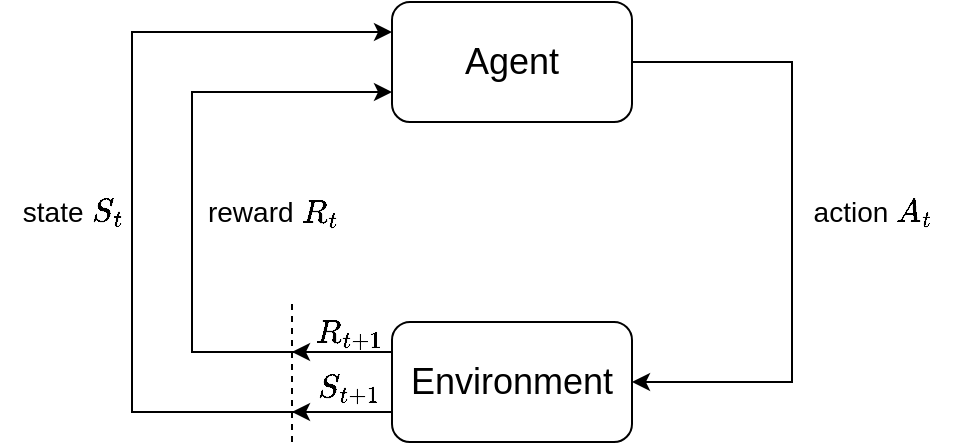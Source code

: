 <mxfile version="26.0.16">
  <diagram name="Page-1" id="6pCkUAGXPt5G6Pt7tTsl">
    <mxGraphModel dx="1115" dy="836" grid="1" gridSize="10" guides="1" tooltips="1" connect="1" arrows="1" fold="1" page="1" pageScale="1" pageWidth="850" pageHeight="1100" math="1" shadow="0">
      <root>
        <mxCell id="0" />
        <mxCell id="1" parent="0" />
        <mxCell id="j8kJ3S9SzkjmekZ7BHem-3" style="edgeStyle=orthogonalEdgeStyle;rounded=0;orthogonalLoop=1;jettySize=auto;html=1;exitX=1;exitY=0.5;exitDx=0;exitDy=0;entryX=1;entryY=0.5;entryDx=0;entryDy=0;" parent="1" source="j8kJ3S9SzkjmekZ7BHem-1" target="j8kJ3S9SzkjmekZ7BHem-2" edge="1">
          <mxGeometry relative="1" as="geometry">
            <Array as="points">
              <mxPoint x="530" y="250" />
              <mxPoint x="530" y="410" />
            </Array>
          </mxGeometry>
        </mxCell>
        <mxCell id="j8kJ3S9SzkjmekZ7BHem-4" value="&lt;font style=&quot;font-size: 14px;&quot;&gt;action \(A_t\)&lt;/font&gt;" style="edgeLabel;html=1;align=center;verticalAlign=middle;resizable=0;points=[];" parent="j8kJ3S9SzkjmekZ7BHem-3" vertex="1" connectable="0">
          <mxGeometry x="-0.028" y="-2" relative="1" as="geometry">
            <mxPoint x="42" y="-1" as="offset" />
          </mxGeometry>
        </mxCell>
        <mxCell id="j8kJ3S9SzkjmekZ7BHem-1" value="&lt;font style=&quot;font-size: 18px;&quot;&gt;Agent&lt;/font&gt;" style="rounded=1;whiteSpace=wrap;html=1;" parent="1" vertex="1">
          <mxGeometry x="330" y="220" width="120" height="60" as="geometry" />
        </mxCell>
        <mxCell id="j8kJ3S9SzkjmekZ7BHem-5" style="edgeStyle=orthogonalEdgeStyle;rounded=0;orthogonalLoop=1;jettySize=auto;html=1;exitX=0;exitY=0.75;exitDx=0;exitDy=0;entryX=0;entryY=0.25;entryDx=0;entryDy=0;" parent="1" source="j8kJ3S9SzkjmekZ7BHem-2" target="j8kJ3S9SzkjmekZ7BHem-1" edge="1">
          <mxGeometry relative="1" as="geometry">
            <Array as="points">
              <mxPoint x="200" y="425" />
              <mxPoint x="200" y="235" />
            </Array>
          </mxGeometry>
        </mxCell>
        <mxCell id="j8kJ3S9SzkjmekZ7BHem-6" value="&lt;font style=&quot;font-size: 14px;&quot;&gt;state \(S_t\)&lt;/font&gt;" style="edgeLabel;html=1;align=center;verticalAlign=middle;resizable=0;points=[];" parent="j8kJ3S9SzkjmekZ7BHem-5" vertex="1" connectable="0">
          <mxGeometry x="0.029" y="1" relative="1" as="geometry">
            <mxPoint x="-29" y="1" as="offset" />
          </mxGeometry>
        </mxCell>
        <mxCell id="j8kJ3S9SzkjmekZ7BHem-7" style="edgeStyle=orthogonalEdgeStyle;rounded=0;orthogonalLoop=1;jettySize=auto;html=1;exitX=0;exitY=0.25;exitDx=0;exitDy=0;entryX=0;entryY=0.75;entryDx=0;entryDy=0;" parent="1" source="j8kJ3S9SzkjmekZ7BHem-2" target="j8kJ3S9SzkjmekZ7BHem-1" edge="1">
          <mxGeometry relative="1" as="geometry">
            <Array as="points">
              <mxPoint x="230" y="395" />
              <mxPoint x="230" y="265" />
            </Array>
          </mxGeometry>
        </mxCell>
        <mxCell id="j8kJ3S9SzkjmekZ7BHem-8" value="&lt;font style=&quot;font-size: 14px;&quot;&gt;reward \(R_t\)&lt;/font&gt;" style="edgeLabel;html=1;align=center;verticalAlign=middle;resizable=0;points=[];" parent="j8kJ3S9SzkjmekZ7BHem-7" vertex="1" connectable="0">
          <mxGeometry x="0.015" y="1" relative="1" as="geometry">
            <mxPoint x="41" y="-3" as="offset" />
          </mxGeometry>
        </mxCell>
        <mxCell id="j8kJ3S9SzkjmekZ7BHem-2" value="&lt;font style=&quot;font-size: 18px;&quot;&gt;Environment&lt;/font&gt;" style="rounded=1;whiteSpace=wrap;html=1;" parent="1" vertex="1">
          <mxGeometry x="330" y="380" width="120" height="60" as="geometry" />
        </mxCell>
        <mxCell id="j8kJ3S9SzkjmekZ7BHem-9" value="" style="endArrow=none;dashed=1;html=1;rounded=0;strokeColor=default;" parent="1" edge="1">
          <mxGeometry width="50" height="50" relative="1" as="geometry">
            <mxPoint x="280" y="440" as="sourcePoint" />
            <mxPoint x="280" y="370" as="targetPoint" />
          </mxGeometry>
        </mxCell>
        <mxCell id="j8kJ3S9SzkjmekZ7BHem-10" value="" style="endArrow=classic;html=1;rounded=0;exitX=0;exitY=0.25;exitDx=0;exitDy=0;" parent="1" source="j8kJ3S9SzkjmekZ7BHem-2" edge="1">
          <mxGeometry width="50" height="50" relative="1" as="geometry">
            <mxPoint x="320" y="390" as="sourcePoint" />
            <mxPoint x="280" y="395" as="targetPoint" />
          </mxGeometry>
        </mxCell>
        <mxCell id="j8kJ3S9SzkjmekZ7BHem-12" value="&lt;font style=&quot;font-size: 14px;&quot;&gt;\(R_{t+1}\)&lt;/font&gt;" style="edgeLabel;html=1;align=center;verticalAlign=middle;resizable=0;points=[];" parent="j8kJ3S9SzkjmekZ7BHem-10" vertex="1" connectable="0">
          <mxGeometry x="-0.001" relative="1" as="geometry">
            <mxPoint x="3" y="-10" as="offset" />
          </mxGeometry>
        </mxCell>
        <mxCell id="j8kJ3S9SzkjmekZ7BHem-11" value="" style="endArrow=classic;html=1;rounded=0;exitX=0;exitY=0.75;exitDx=0;exitDy=0;" parent="1" source="j8kJ3S9SzkjmekZ7BHem-2" edge="1">
          <mxGeometry width="50" height="50" relative="1" as="geometry">
            <mxPoint x="330" y="420" as="sourcePoint" />
            <mxPoint x="280" y="425" as="targetPoint" />
          </mxGeometry>
        </mxCell>
        <mxCell id="j8kJ3S9SzkjmekZ7BHem-13" value="&lt;font style=&quot;font-size: 14px;&quot;&gt;\(S_{t+1}\)&lt;/font&gt;" style="edgeLabel;html=1;align=center;verticalAlign=middle;resizable=0;points=[];" parent="1" vertex="1" connectable="0">
          <mxGeometry x="307.997" y="416" as="geometry">
            <mxPoint y="-3" as="offset" />
          </mxGeometry>
        </mxCell>
      </root>
    </mxGraphModel>
  </diagram>
</mxfile>
